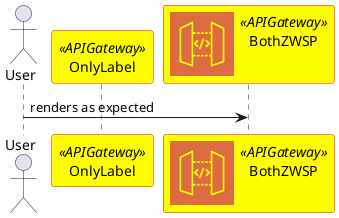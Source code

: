 {
  "sha1": "9eoeojvpxdockisjomxqqmyds0r7084",
  "insertion": {
    "when": "2024-05-30T20:48:21.674Z",
    "url": "https://github.com/plantuml/plantuml/issues/1023",
    "user": "plantuml@gmail.com"
  }
}
@startuml

!define AWS_BG_COLOR #FFFF00
!define AWS_BORDER_COLOR #FF0000

sprite $APIGateway [64x64/16z] {
xTC5biCm30JGiIfRqjp_lcMkqWqjUzuBvvlDjTFJ4uqlQJ5QA-1yYWCQOtNkan9IBTOotqoI4X9DvfvCIaZqi4zAIFImVrT2E-lt_bn2oxnpdAV_V2zIgG_7
D5-ASlDm_CZ-_tplDji7IIgSCSjRSP95wCLcUCF16ngzm2Rx4-S6mMC1Ktqv3G4s9r2c-We9ii98Xg1EzJmMKCgPSx9dXJagIKFb34-ddjuvPta6PDdwTP_d
-_ut3yRzOTCye9I7OvhNQcptXtxa-_n1ROmtHURP1ESYXlmPGnhJH1MWg0rvqm98ZOG-5Y6PbmHdyIf8_04xnyMpyNMkdPwU7G
}

<style>
participant {
  .APIGateway {
    BackgroundColor AWS_BG_COLOR
    LineColor AWS_BORDER_COLOR
  }
}
</style>


actor User as user
participant OnlyLabel as p1 << APIGateway >>
participant BothZWSP as p4 << ($APIGateway, #CC2264) APIGateway >>

user -> p4: renders as expected
@enduml
